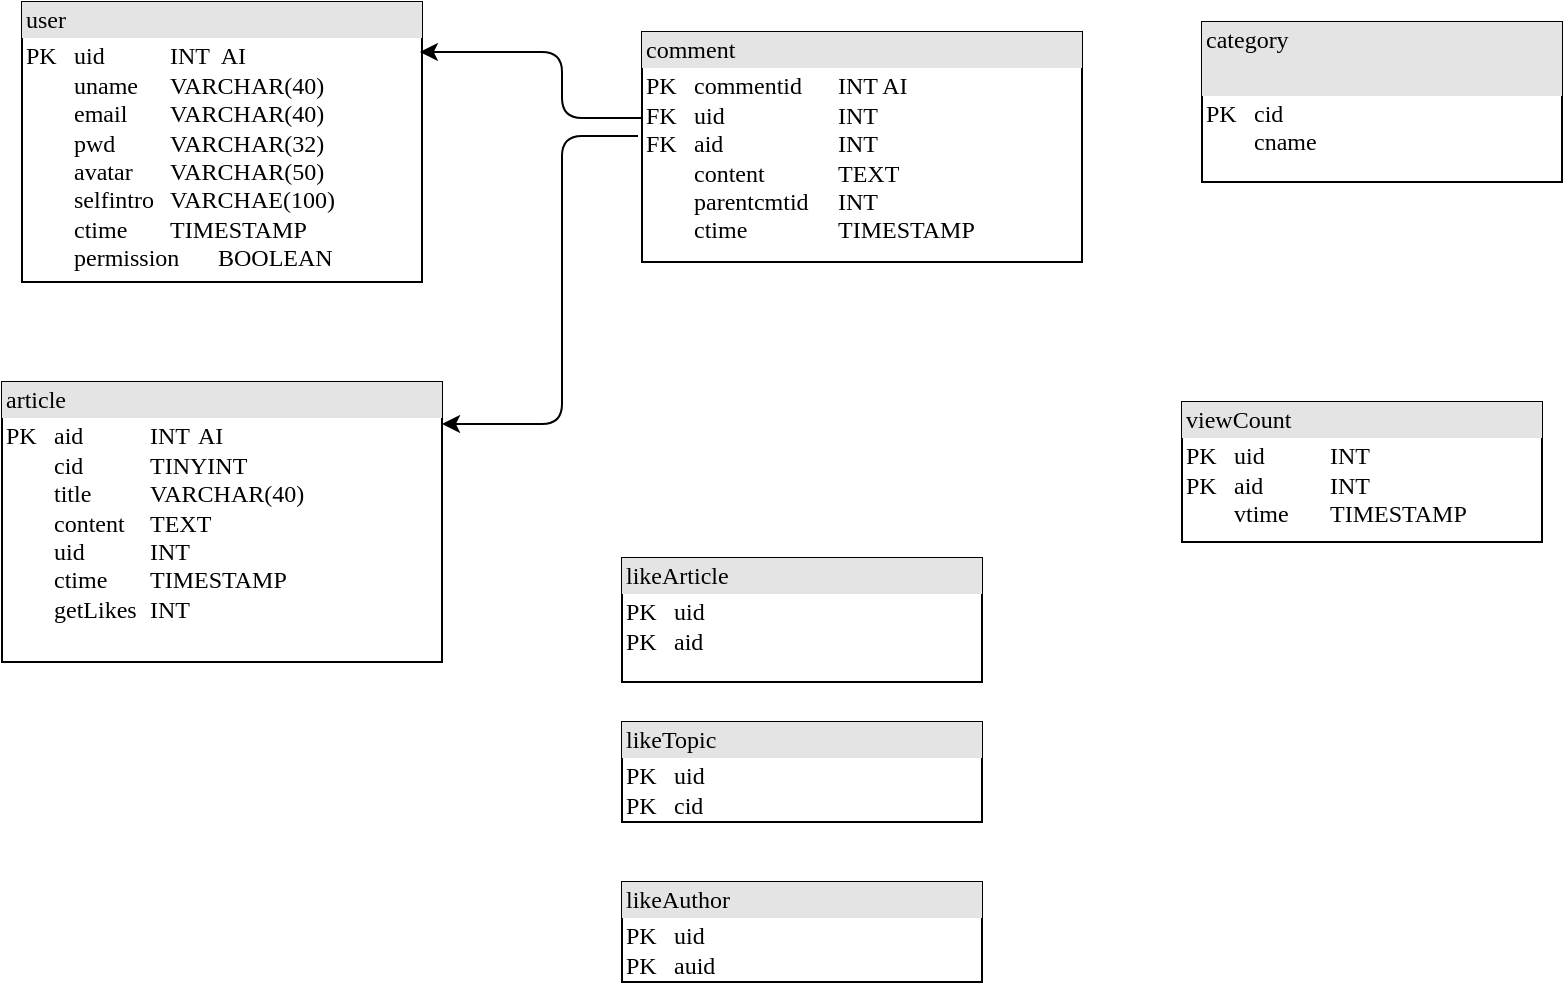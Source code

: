 <mxfile version="15.5.8" type="device"><diagram id="FQvaZNprBJo5bZB_rWkm" name="Page-1"><mxGraphModel dx="1360" dy="802" grid="1" gridSize="10" guides="1" tooltips="1" connect="1" arrows="1" fold="1" page="1" pageScale="1" pageWidth="827" pageHeight="1169" math="0" shadow="0"><root><mxCell id="0"/><mxCell id="1" parent="0"/><mxCell id="sJfGw9YsZJWu2Fgoc_I5-2" value="&lt;div style=&quot;box-sizing: border-box ; width: 100% ; background: #e4e4e4 ; padding: 2px&quot;&gt;article&lt;/div&gt;&lt;table style=&quot;width: 100% ; font-size: 1em&quot; cellpadding=&quot;2&quot; cellspacing=&quot;0&quot;&gt;&lt;tbody&gt;&lt;tr&gt;&lt;td&gt;PK&lt;span&gt;&#9;&lt;span style=&quot;white-space: pre&quot;&gt;&#9;&lt;/span&gt;&lt;/span&gt;aid&lt;span&gt;&#9;&lt;span style=&quot;white-space: pre&quot;&gt;&#9;&lt;/span&gt;&lt;span style=&quot;white-space: pre&quot;&gt;&#9;&lt;/span&gt;&lt;/span&gt;INT&lt;span style=&quot;white-space: pre&quot;&gt;&#9;&lt;/span&gt;AI&lt;br&gt;&lt;span&gt;&#9;&lt;/span&gt;&lt;span style=&quot;white-space: pre&quot;&gt;&#9;&lt;/span&gt;cid&lt;span style=&quot;white-space: pre&quot;&gt;&#9;&lt;/span&gt;&lt;span style=&quot;white-space: pre&quot;&gt;&#9;&lt;/span&gt;TINYINT&lt;span&gt;&lt;/span&gt;&lt;br&gt;&lt;span&gt;&#9;&lt;/span&gt;&lt;span&gt;&#9;&lt;/span&gt;&lt;span style=&quot;white-space: pre&quot;&gt;&#9;&lt;/span&gt;title&lt;span style=&quot;white-space: pre&quot;&gt;&#9;&lt;/span&gt;&lt;span style=&quot;white-space: pre&quot;&gt;&#9;&lt;/span&gt;VARCHAR(40)&lt;br&gt;&lt;span&gt;&#9;&lt;/span&gt;&lt;span&gt;&#9;&lt;/span&gt;&lt;span style=&quot;white-space: pre&quot;&gt;&#9;&lt;/span&gt;content&lt;span style=&quot;white-space: pre&quot;&gt;&#9;&lt;/span&gt;TEXT&lt;br&gt;&lt;span&gt;&#9;&lt;/span&gt;&lt;span style=&quot;white-space: pre&quot;&gt;&#9;&lt;/span&gt;uid&lt;span style=&quot;white-space: pre&quot;&gt;&#9;&lt;/span&gt;&lt;span style=&quot;white-space: pre&quot;&gt;&#9;&lt;/span&gt;INT&lt;br&gt;&lt;span&gt;&#9;&lt;/span&gt;&lt;span style=&quot;white-space: pre&quot;&gt;&#9;&lt;/span&gt;ctime&lt;span style=&quot;white-space: pre&quot;&gt;&#9;&lt;/span&gt;TIMESTAMP&lt;br&gt;&lt;span&gt;&#9;&lt;/span&gt;&lt;span&gt;&#9;&lt;/span&gt;&lt;span style=&quot;white-space: pre&quot;&gt;&#9;&lt;/span&gt;getLikes&lt;span style=&quot;white-space: pre&quot;&gt;&#9;&lt;/span&gt;INT&lt;br&gt;&lt;br&gt;&lt;/td&gt;&lt;td&gt;&lt;/td&gt;&lt;/tr&gt;&lt;/tbody&gt;&lt;/table&gt;" style="verticalAlign=top;align=left;overflow=fill;html=1;rounded=0;shadow=0;comic=0;labelBackgroundColor=none;strokeWidth=1;fontFamily=Verdana;fontSize=12" parent="1" vertex="1"><mxGeometry x="80" y="290" width="220" height="140" as="geometry"/></mxCell><mxCell id="sJfGw9YsZJWu2Fgoc_I5-3" value="&lt;div style=&quot;box-sizing: border-box ; width: 100% ; background: #e4e4e4 ; padding: 2px&quot;&gt;user&lt;/div&gt;&lt;table style=&quot;width: 100% ; font-size: 1em&quot; cellpadding=&quot;2&quot; cellspacing=&quot;0&quot;&gt;&lt;tbody&gt;&lt;tr&gt;&lt;td&gt;PK&lt;span style=&quot;white-space: pre&quot;&gt;&#9;&lt;/span&gt;uid&lt;span style=&quot;white-space: pre&quot;&gt;&#9;&lt;span style=&quot;white-space: pre&quot;&gt;&#9;&lt;/span&gt;&lt;/span&gt;INT&amp;nbsp; AI&lt;span style=&quot;white-space: pre&quot;&gt;&#9;&lt;/span&gt;&lt;br&gt;&lt;span style=&quot;white-space: pre&quot;&gt;&#9;&lt;/span&gt;uname&lt;span style=&quot;white-space: pre&quot;&gt;&#9;&lt;/span&gt;VARCHAR(40)&lt;br&gt;&lt;span style=&quot;white-space: pre&quot;&gt;&#9;&lt;/span&gt;email&lt;span style=&quot;white-space: pre&quot;&gt;&#9;&lt;/span&gt;VARCHAR(40)&lt;br&gt;&lt;span style=&quot;white-space: pre&quot;&gt;&#9;&lt;/span&gt;pwd&lt;span style=&quot;white-space: pre&quot;&gt;&#9;&lt;/span&gt;&lt;span style=&quot;white-space: pre&quot;&gt;&#9;&lt;/span&gt;VARCHAR(32)&lt;br&gt;&lt;span style=&quot;white-space: pre&quot;&gt;&#9;&lt;/span&gt;avatar&lt;span style=&quot;white-space: pre&quot;&gt;&#9;&lt;/span&gt;VARCHAR(50)&lt;br&gt;&lt;span style=&quot;white-space: pre&quot;&gt;&#9;&lt;/span&gt;selfintro&lt;span style=&quot;white-space: pre&quot;&gt;&#9;&lt;/span&gt;VARCHAE(100)&lt;br&gt;&lt;span style=&quot;white-space: pre&quot;&gt;&#9;&lt;/span&gt;ctime&lt;span style=&quot;white-space: pre&quot;&gt;&#9;&lt;/span&gt;TIMESTAMP&lt;br&gt;&lt;span style=&quot;white-space: pre&quot;&gt;&#9;&lt;/span&gt;permission&lt;span style=&quot;white-space: pre&quot;&gt;&#9;&lt;/span&gt;BOOLEAN&lt;br&gt;&lt;/td&gt;&lt;td&gt;&lt;/td&gt;&lt;/tr&gt;&lt;/tbody&gt;&lt;/table&gt;" style="verticalAlign=top;align=left;overflow=fill;html=1;rounded=0;shadow=0;comic=0;labelBackgroundColor=none;strokeWidth=1;fontFamily=Verdana;fontSize=12" parent="1" vertex="1"><mxGeometry x="90" y="100" width="200" height="140" as="geometry"/></mxCell><mxCell id="sJfGw9YsZJWu2Fgoc_I5-4" value="&lt;div style=&quot;box-sizing: border-box ; width: 100% ; background: #e4e4e4 ; padding: 2px&quot;&gt;comment&lt;/div&gt;&lt;table style=&quot;width: 100% ; font-size: 1em&quot; cellpadding=&quot;2&quot; cellspacing=&quot;0&quot;&gt;&lt;tbody&gt;&lt;tr&gt;&lt;td&gt;PK&lt;span style=&quot;white-space: pre&quot;&gt;&#9;&lt;/span&gt;commentid&lt;span style=&quot;white-space: pre&quot;&gt;&#9;&lt;/span&gt;INT AI&lt;br&gt;FK&lt;span style=&quot;white-space: pre&quot;&gt;&#9;&lt;/span&gt;uid&lt;span style=&quot;white-space: pre&quot;&gt;&#9;&lt;/span&gt;&lt;span style=&quot;white-space: pre&quot;&gt;&#9;&lt;/span&gt;&lt;span style=&quot;white-space: pre&quot;&gt;&#9;&lt;/span&gt;INT&lt;br&gt;FK&lt;span style=&quot;white-space: pre&quot;&gt;&#9;&lt;/span&gt;aid&lt;span style=&quot;white-space: pre&quot;&gt;&#9;&lt;/span&gt;&lt;span style=&quot;white-space: pre&quot;&gt;&#9;&lt;/span&gt;&lt;span style=&quot;white-space: pre&quot;&gt;&#9;&lt;/span&gt;INT&lt;br&gt;&lt;span style=&quot;white-space: pre&quot;&gt;&#9;&lt;/span&gt;content&lt;span style=&quot;white-space: pre&quot;&gt;&#9;&lt;/span&gt;&lt;span style=&quot;white-space: pre&quot;&gt;&#9;&lt;/span&gt;TEXT&lt;br&gt;&lt;span style=&quot;white-space: pre&quot;&gt;&#9;&lt;/span&gt;parentcmtid&lt;span style=&quot;white-space: pre&quot;&gt;&#9;&lt;/span&gt;INT&lt;br&gt;&lt;span style=&quot;white-space: pre&quot;&gt;&#9;&lt;/span&gt;ctime&lt;span style=&quot;white-space: pre&quot;&gt;&#9;&lt;/span&gt;&lt;span style=&quot;white-space: pre&quot;&gt;&#9;&lt;/span&gt;TIMESTAMP&lt;br&gt;&lt;/td&gt;&lt;td&gt;&lt;/td&gt;&lt;/tr&gt;&lt;/tbody&gt;&lt;/table&gt;" style="verticalAlign=top;align=left;overflow=fill;html=1;rounded=0;shadow=0;comic=0;labelBackgroundColor=none;strokeWidth=1;fontFamily=Verdana;fontSize=12" parent="1" vertex="1"><mxGeometry x="400" y="115" width="220" height="115" as="geometry"/></mxCell><mxCell id="sJfGw9YsZJWu2Fgoc_I5-5" value="" style="endArrow=classic;html=1;entryX=0.994;entryY=0.157;entryDx=0;entryDy=0;entryPerimeter=0;exitX=0;exitY=0.5;exitDx=0;exitDy=0;" parent="1" edge="1"><mxGeometry width="50" height="50" relative="1" as="geometry"><mxPoint x="400" y="158" as="sourcePoint"/><mxPoint x="288.92" y="124.98" as="targetPoint"/><Array as="points"><mxPoint x="360" y="158"/><mxPoint x="360" y="125"/></Array></mxGeometry></mxCell><mxCell id="sJfGw9YsZJWu2Fgoc_I5-6" value="" style="endArrow=classic;html=1;" parent="1" edge="1"><mxGeometry width="50" height="50" relative="1" as="geometry"><mxPoint x="398" y="167" as="sourcePoint"/><mxPoint x="300" y="311" as="targetPoint"/><Array as="points"><mxPoint x="360" y="167"/><mxPoint x="360" y="311"/></Array></mxGeometry></mxCell><mxCell id="sJfGw9YsZJWu2Fgoc_I5-7" value="&lt;div style=&quot;box-sizing: border-box ; width: 100% ; background: #e4e4e4 ; padding: 2px&quot;&gt;likeArticle&lt;/div&gt;&lt;table style=&quot;width: 100% ; font-size: 1em&quot; cellpadding=&quot;2&quot; cellspacing=&quot;0&quot;&gt;&lt;tbody&gt;&lt;tr&gt;&lt;td&gt;PK&lt;span style=&quot;white-space: pre&quot;&gt;&#9;&lt;/span&gt;uid&lt;br&gt;PK&lt;span style=&quot;white-space: pre&quot;&gt;&#9;&lt;/span&gt;aid&lt;br&gt;&lt;/td&gt;&lt;td&gt;&lt;/td&gt;&lt;/tr&gt;&lt;/tbody&gt;&lt;/table&gt;" style="verticalAlign=top;align=left;overflow=fill;html=1;rounded=0;shadow=0;comic=0;labelBackgroundColor=none;strokeWidth=1;fontFamily=Verdana;fontSize=12" parent="1" vertex="1"><mxGeometry x="390" y="378" width="180" height="62" as="geometry"/></mxCell><mxCell id="sJfGw9YsZJWu2Fgoc_I5-8" value="&lt;div style=&quot;box-sizing: border-box ; width: 100% ; background: #e4e4e4 ; padding: 2px&quot;&gt;category&lt;/div&gt;&lt;div style=&quot;box-sizing: border-box ; width: 100% ; background: #e4e4e4 ; padding: 2px&quot;&gt;&lt;br&gt;&lt;/div&gt;&lt;table style=&quot;width: 100% ; font-size: 1em&quot; cellpadding=&quot;2&quot; cellspacing=&quot;0&quot;&gt;&lt;tbody&gt;&lt;tr&gt;&lt;td&gt;PK&lt;span style=&quot;white-space: pre&quot;&gt;&#9;&lt;/span&gt;cid&lt;br&gt;&lt;span style=&quot;white-space: pre&quot;&gt;&#9;&lt;/span&gt;cname&lt;br&gt;&lt;br&gt;&lt;/td&gt;&lt;td&gt;&lt;/td&gt;&lt;/tr&gt;&lt;/tbody&gt;&lt;/table&gt;" style="verticalAlign=top;align=left;overflow=fill;html=1;rounded=0;shadow=0;comic=0;labelBackgroundColor=none;strokeWidth=1;fontFamily=Verdana;fontSize=12" parent="1" vertex="1"><mxGeometry x="680" y="110" width="180" height="80" as="geometry"/></mxCell><mxCell id="sJfGw9YsZJWu2Fgoc_I5-9" value="&lt;div style=&quot;box-sizing: border-box ; width: 100% ; background: #e4e4e4 ; padding: 2px&quot;&gt;viewCount&lt;/div&gt;&lt;table style=&quot;width: 100% ; font-size: 1em&quot; cellpadding=&quot;2&quot; cellspacing=&quot;0&quot;&gt;&lt;tbody&gt;&lt;tr&gt;&lt;td&gt;PK&lt;span style=&quot;white-space: pre&quot;&gt;&#9;&lt;/span&gt;uid&lt;span style=&quot;white-space: pre&quot;&gt;&#9;&lt;/span&gt;&lt;span style=&quot;white-space: pre&quot;&gt;&#9;&lt;/span&gt;INT&lt;br&gt;PK&lt;span style=&quot;white-space: pre&quot;&gt;&#9;&lt;/span&gt;aid&lt;span style=&quot;white-space: pre&quot;&gt;&#9;&lt;/span&gt;&lt;span style=&quot;white-space: pre&quot;&gt;&#9;&lt;/span&gt;INT&lt;br&gt;&lt;span style=&quot;white-space: pre&quot;&gt;&#9;&lt;/span&gt;vtime&lt;span style=&quot;white-space: pre&quot;&gt;&#9;&lt;/span&gt;TIMESTAMP&lt;br&gt;&lt;/td&gt;&lt;td&gt;&lt;/td&gt;&lt;/tr&gt;&lt;/tbody&gt;&lt;/table&gt;" style="verticalAlign=top;align=left;overflow=fill;html=1;rounded=0;shadow=0;comic=0;labelBackgroundColor=none;strokeWidth=1;fontFamily=Verdana;fontSize=12" parent="1" vertex="1"><mxGeometry x="670" y="300" width="180" height="70" as="geometry"/></mxCell><mxCell id="sJfGw9YsZJWu2Fgoc_I5-10" value="&lt;div style=&quot;box-sizing: border-box ; width: 100% ; background: #e4e4e4 ; padding: 2px&quot;&gt;likeTopic&lt;/div&gt;&lt;table style=&quot;width: 100% ; font-size: 1em&quot; cellpadding=&quot;2&quot; cellspacing=&quot;0&quot;&gt;&lt;tbody&gt;&lt;tr&gt;&lt;td&gt;PK&lt;span style=&quot;white-space: pre&quot;&gt;&#9;&lt;/span&gt;uid&lt;br&gt;PK&lt;span style=&quot;white-space: pre&quot;&gt;&#9;&lt;/span&gt;cid&lt;br&gt;&lt;/td&gt;&lt;td&gt;&lt;/td&gt;&lt;/tr&gt;&lt;/tbody&gt;&lt;/table&gt;" style="verticalAlign=top;align=left;overflow=fill;html=1;rounded=0;shadow=0;comic=0;labelBackgroundColor=none;strokeWidth=1;fontFamily=Verdana;fontSize=12" parent="1" vertex="1"><mxGeometry x="390" y="460" width="180" height="50" as="geometry"/></mxCell><mxCell id="sJfGw9YsZJWu2Fgoc_I5-11" value="&lt;div style=&quot;box-sizing: border-box ; width: 100% ; background: #e4e4e4 ; padding: 2px&quot;&gt;likeAuthor&lt;/div&gt;&lt;table style=&quot;width: 100% ; font-size: 1em&quot; cellpadding=&quot;2&quot; cellspacing=&quot;0&quot;&gt;&lt;tbody&gt;&lt;tr&gt;&lt;td&gt;PK&lt;span style=&quot;white-space: pre&quot;&gt;&#9;&lt;/span&gt;uid&lt;br&gt;PK&lt;span style=&quot;white-space: pre&quot;&gt;&#9;&lt;/span&gt;auid&lt;br&gt;&lt;/td&gt;&lt;td&gt;&lt;/td&gt;&lt;/tr&gt;&lt;/tbody&gt;&lt;/table&gt;" style="verticalAlign=top;align=left;overflow=fill;html=1;rounded=0;shadow=0;comic=0;labelBackgroundColor=none;strokeWidth=1;fontFamily=Verdana;fontSize=12" parent="1" vertex="1"><mxGeometry x="390" y="540" width="180" height="50" as="geometry"/></mxCell></root></mxGraphModel></diagram></mxfile>